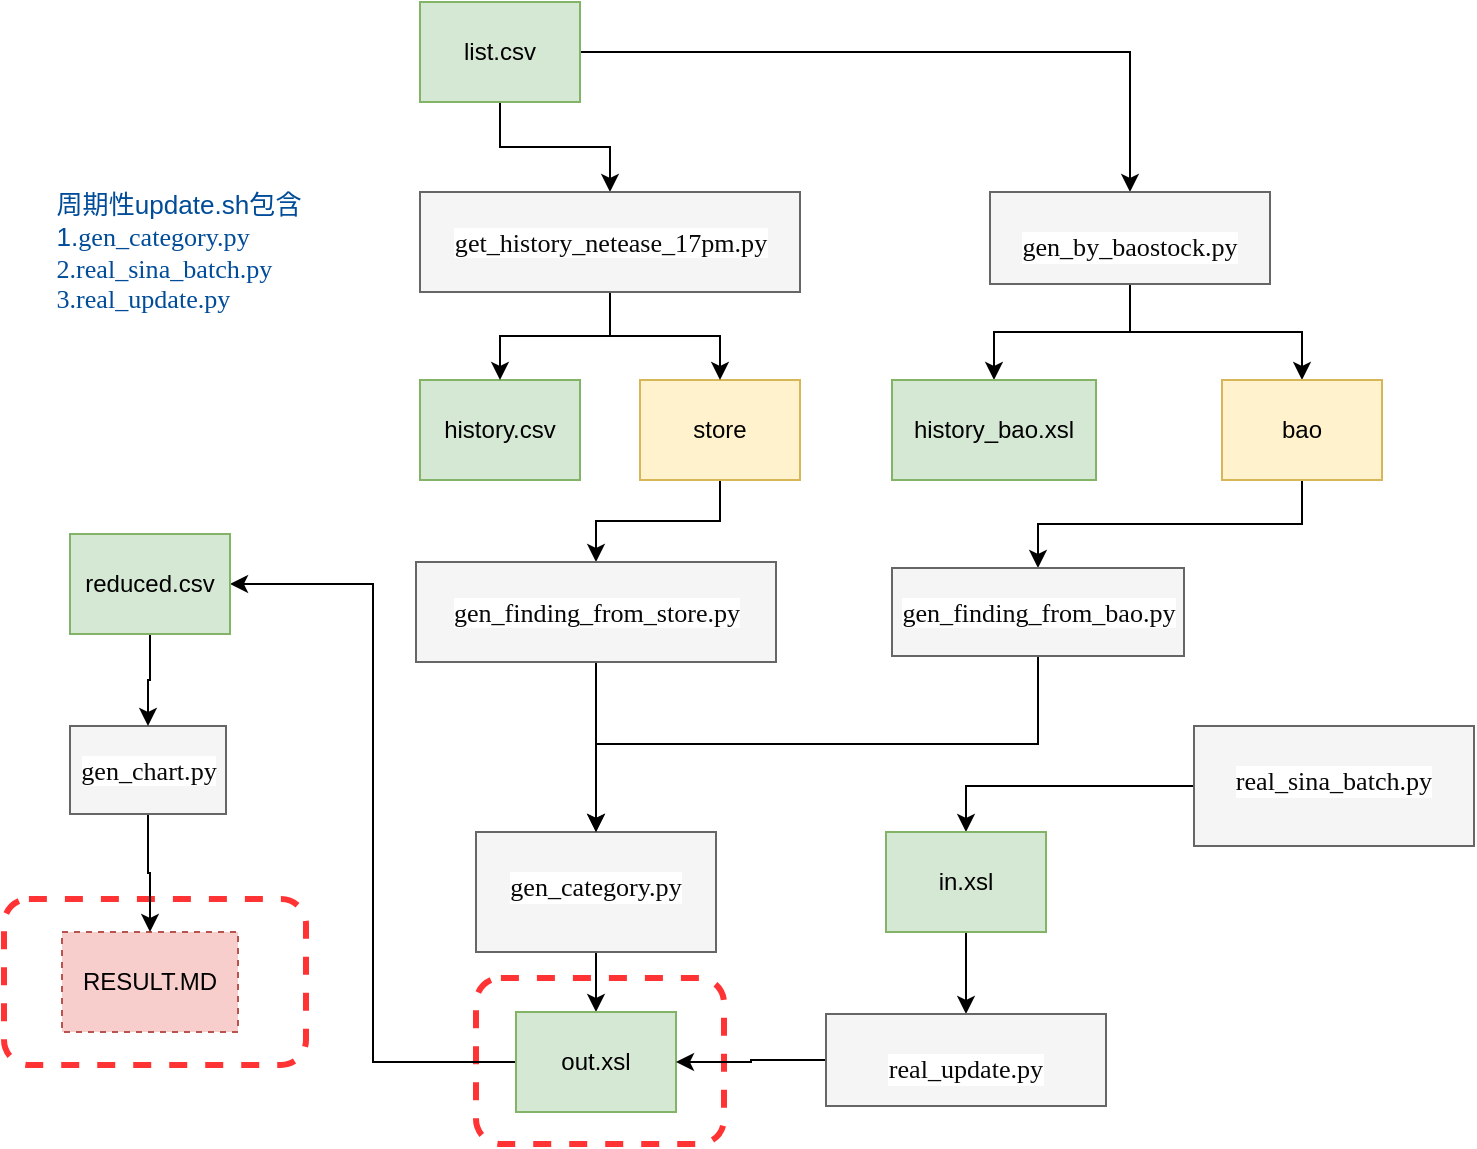 <mxfile version="14.6.13" type="device" pages="2"><diagram id="49M0BKL2xQ3SYK952rmj" name="架构"><mxGraphModel dx="909" dy="672" grid="0" gridSize="10" guides="1" tooltips="1" connect="1" arrows="1" fold="1" page="1" pageScale="1" pageWidth="4681" pageHeight="3300" math="0" shadow="0"><root><mxCell id="0"/><mxCell id="1" parent="0"/><mxCell id="21" value="" style="rounded=1;whiteSpace=wrap;html=1;dashed=1;strokeWidth=3;strokeColor=#FF3333;" parent="1" vertex="1"><mxGeometry x="318" y="529" width="124" height="83" as="geometry"/></mxCell><mxCell id="17" value="" style="rounded=1;whiteSpace=wrap;html=1;dashed=1;strokeWidth=3;strokeColor=#FF3333;" parent="1" vertex="1"><mxGeometry x="82" y="489.5" width="151" height="83" as="geometry"/></mxCell><mxCell id="23" style="edgeStyle=orthogonalEdgeStyle;rounded=0;orthogonalLoop=1;jettySize=auto;html=1;" parent="1" source="O12l0vSPh0vt8pcs6gfs-1" target="O12l0vSPh0vt8pcs6gfs-23" edge="1"><mxGeometry relative="1" as="geometry"/></mxCell><mxCell id="26" style="edgeStyle=orthogonalEdgeStyle;rounded=0;orthogonalLoop=1;jettySize=auto;html=1;exitX=1;exitY=0.5;exitDx=0;exitDy=0;entryX=0.5;entryY=0;entryDx=0;entryDy=0;" parent="1" source="O12l0vSPh0vt8pcs6gfs-1" target="18" edge="1"><mxGeometry relative="1" as="geometry"/></mxCell><mxCell id="O12l0vSPh0vt8pcs6gfs-1" value="list.csv" style="rounded=0;whiteSpace=wrap;html=1;fillColor=#d5e8d4;strokeColor=#82b366;" parent="1" vertex="1"><mxGeometry x="290" y="41" width="80" height="50" as="geometry"/></mxCell><mxCell id="O12l0vSPh0vt8pcs6gfs-2" value="&lt;pre style=&quot;background-color: #ffffff ; color: #080808 ; font-family: &amp;#34;.applesystemuifont&amp;#34; ; font-size: 9.8pt&quot;&gt;&lt;br&gt;&lt;/pre&gt;" style="text;whiteSpace=wrap;html=1;" parent="1" vertex="1"><mxGeometry x="380" y="140" width="200" height="10" as="geometry"/></mxCell><mxCell id="O12l0vSPh0vt8pcs6gfs-3" value="history.csv" style="rounded=0;whiteSpace=wrap;html=1;fillColor=#d5e8d4;strokeColor=#82b366;" parent="1" vertex="1"><mxGeometry x="290" y="230" width="80" height="50" as="geometry"/></mxCell><mxCell id="33" style="edgeStyle=orthogonalEdgeStyle;rounded=0;orthogonalLoop=1;jettySize=auto;html=1;exitX=0.5;exitY=1;exitDx=0;exitDy=0;" parent="1" source="O12l0vSPh0vt8pcs6gfs-5" target="O12l0vSPh0vt8pcs6gfs-16" edge="1"><mxGeometry relative="1" as="geometry"/></mxCell><mxCell id="O12l0vSPh0vt8pcs6gfs-5" value="store" style="rounded=0;whiteSpace=wrap;html=1;fillColor=#fff2cc;strokeColor=#d6b656;" parent="1" vertex="1"><mxGeometry x="400" y="230" width="80" height="50" as="geometry"/></mxCell><mxCell id="O12l0vSPh0vt8pcs6gfs-7" value="&lt;pre style=&quot;font-style: normal ; font-weight: 400 ; letter-spacing: normal ; text-align: left ; text-indent: 0px ; text-transform: none ; word-spacing: 0px ; background-color: rgb(255 , 255 , 255) ; color: rgb(8 , 8 , 8) ; font-family: &amp;#34;.applesystemuifont&amp;#34; ; font-size: 9.8pt&quot;&gt;&lt;br&gt;&lt;/pre&gt;" style="text;html=1;strokeColor=none;fillColor=none;align=center;verticalAlign=middle;whiteSpace=wrap;rounded=0;" parent="1" vertex="1"><mxGeometry x="410" y="160" width="40" height="20" as="geometry"/></mxCell><mxCell id="O12l0vSPh0vt8pcs6gfs-19" value="" style="edgeStyle=orthogonalEdgeStyle;rounded=0;orthogonalLoop=1;jettySize=auto;html=1;entryX=0.5;entryY=0;entryDx=0;entryDy=0;" parent="1" source="O12l0vSPh0vt8pcs6gfs-8" target="O12l0vSPh0vt8pcs6gfs-20" edge="1"><mxGeometry relative="1" as="geometry"><mxPoint x="398" y="576" as="targetPoint"/></mxGeometry></mxCell><mxCell id="O12l0vSPh0vt8pcs6gfs-8" value="&lt;pre style=&quot;background-color: #ffffff ; color: #080808 ; font-family: &amp;quot;.applesystemuifont&amp;quot; ; font-size: 9.8pt&quot;&gt;gen_category.py&lt;/pre&gt;" style="text;whiteSpace=wrap;html=1;fillColor=#f5f5f5;strokeColor=#666666;fontColor=#333333;align=center;" parent="1" vertex="1"><mxGeometry x="318" y="456" width="120" height="60" as="geometry"/></mxCell><mxCell id="35" style="edgeStyle=orthogonalEdgeStyle;rounded=0;orthogonalLoop=1;jettySize=auto;html=1;entryX=0.5;entryY=0;entryDx=0;entryDy=0;" parent="1" source="O12l0vSPh0vt8pcs6gfs-16" target="O12l0vSPh0vt8pcs6gfs-8" edge="1"><mxGeometry relative="1" as="geometry"/></mxCell><mxCell id="O12l0vSPh0vt8pcs6gfs-16" value="&lt;pre style=&quot;background-color: #ffffff ; color: #080808 ; font-family: &amp;#34;.applesystemuifont&amp;#34; ; font-size: 9.8pt&quot;&gt;gen_finding_from_store.py&lt;/pre&gt;" style="text;html=1;align=center;verticalAlign=middle;resizable=0;points=[];autosize=1;strokeColor=#666666;fillColor=#f5f5f5;fontColor=#333333;" parent="1" vertex="1"><mxGeometry x="288" y="321" width="180" height="50" as="geometry"/></mxCell><mxCell id="36" style="edgeStyle=orthogonalEdgeStyle;rounded=0;orthogonalLoop=1;jettySize=auto;html=1;entryX=1;entryY=0.5;entryDx=0;entryDy=0;" parent="1" source="O12l0vSPh0vt8pcs6gfs-20" target="11" edge="1"><mxGeometry relative="1" as="geometry"/></mxCell><mxCell id="O12l0vSPh0vt8pcs6gfs-20" value="out.xsl" style="rounded=0;whiteSpace=wrap;html=1;fillColor=#d5e8d4;strokeColor=#82b366;" parent="1" vertex="1"><mxGeometry x="338" y="546" width="80" height="50" as="geometry"/></mxCell><mxCell id="24" style="edgeStyle=orthogonalEdgeStyle;rounded=0;orthogonalLoop=1;jettySize=auto;html=1;entryX=0.5;entryY=0;entryDx=0;entryDy=0;" parent="1" source="O12l0vSPh0vt8pcs6gfs-23" target="O12l0vSPh0vt8pcs6gfs-3" edge="1"><mxGeometry relative="1" as="geometry"/></mxCell><mxCell id="25" style="edgeStyle=orthogonalEdgeStyle;rounded=0;orthogonalLoop=1;jettySize=auto;html=1;entryX=0.5;entryY=0;entryDx=0;entryDy=0;" parent="1" source="O12l0vSPh0vt8pcs6gfs-23" target="O12l0vSPh0vt8pcs6gfs-5" edge="1"><mxGeometry relative="1" as="geometry"/></mxCell><mxCell id="O12l0vSPh0vt8pcs6gfs-23" value="&lt;pre style=&quot;text-align: left ; background-color: rgb(255 , 255 , 255) ; color: rgb(8 , 8 , 8) ; font-family: &amp;#34;.applesystemuifont&amp;#34; ; font-size: 9.8pt&quot;&gt;get_history_netease_17pm.py&lt;/pre&gt;" style="text;html=1;align=center;verticalAlign=middle;resizable=0;points=[];autosize=1;strokeColor=#666666;fillColor=#f5f5f5;fontColor=#333333;" parent="1" vertex="1"><mxGeometry x="290" y="136" width="190" height="50" as="geometry"/></mxCell><mxCell id="O12l0vSPh0vt8pcs6gfs-28" value="" style="edgeStyle=orthogonalEdgeStyle;rounded=0;orthogonalLoop=1;jettySize=auto;html=1;entryX=0.5;entryY=0;entryDx=0;entryDy=0;" parent="1" source="O12l0vSPh0vt8pcs6gfs-26" target="O12l0vSPh0vt8pcs6gfs-29" edge="1"><mxGeometry relative="1" as="geometry"><mxPoint x="690" y="530" as="targetPoint"/></mxGeometry></mxCell><mxCell id="O12l0vSPh0vt8pcs6gfs-26" value="&lt;pre style=&quot;background-color: #ffffff ; color: #080808 ; font-family: &amp;quot;.applesystemuifont&amp;quot; ; font-size: 9.8pt&quot;&gt;real_sina_batch.py&lt;/pre&gt;" style="text;whiteSpace=wrap;html=1;fillColor=#f5f5f5;strokeColor=#666666;fontColor=#333333;align=center;" parent="1" vertex="1"><mxGeometry x="677" y="403" width="140" height="60" as="geometry"/></mxCell><mxCell id="6" style="edgeStyle=orthogonalEdgeStyle;rounded=0;orthogonalLoop=1;jettySize=auto;html=1;" parent="1" source="O12l0vSPh0vt8pcs6gfs-29" target="O12l0vSPh0vt8pcs6gfs-30" edge="1"><mxGeometry relative="1" as="geometry"/></mxCell><mxCell id="O12l0vSPh0vt8pcs6gfs-29" value="in.xsl" style="rounded=0;whiteSpace=wrap;html=1;fillColor=#d5e8d4;strokeColor=#82b366;" parent="1" vertex="1"><mxGeometry x="523" y="456" width="80" height="50" as="geometry"/></mxCell><mxCell id="29" style="edgeStyle=orthogonalEdgeStyle;rounded=0;orthogonalLoop=1;jettySize=auto;html=1;exitX=0;exitY=0.5;exitDx=0;exitDy=0;entryX=1;entryY=0.5;entryDx=0;entryDy=0;" parent="1" source="O12l0vSPh0vt8pcs6gfs-30" target="O12l0vSPh0vt8pcs6gfs-20" edge="1"><mxGeometry relative="1" as="geometry"/></mxCell><mxCell id="O12l0vSPh0vt8pcs6gfs-30" value="&lt;pre style=&quot;background-color: #ffffff ; color: #080808 ; font-family: &amp;#34;.applesystemuifont&amp;#34; ; font-size: 9.8pt&quot;&gt;real_update.py&lt;/pre&gt;" style="text;whiteSpace=wrap;html=1;fillColor=#f5f5f5;strokeColor=#666666;fontColor=#333333;align=center;" parent="1" vertex="1"><mxGeometry x="493" y="547" width="140" height="46" as="geometry"/></mxCell><mxCell id="O12l0vSPh0vt8pcs6gfs-36" value="&lt;div style=&quot;text-align: left&quot;&gt;&lt;br&gt;&lt;/div&gt;&lt;span style=&quot;background-color: rgb(255 , 255 , 255)&quot;&gt;&lt;div style=&quot;text-align: left&quot;&gt;&lt;font face=&quot;.applesystemuifont&quot;&gt;&lt;span style=&quot;font-size: 13.067px&quot;&gt;&lt;br&gt;&lt;/span&gt;&lt;/font&gt;&lt;/div&gt;&lt;font face=&quot;.applesystemuifont&quot;&gt;&lt;div style=&quot;text-align: left&quot;&gt;&lt;span style=&quot;font-size: 9.8pt&quot;&gt;周期性update.sh包含&lt;/span&gt;&lt;/div&gt;&lt;/font&gt;&lt;font face=&quot;.applesystemuifont&quot;&gt;&lt;div style=&quot;text-align: left&quot;&gt;&lt;span style=&quot;font-size: 9.8pt&quot;&gt;1.&lt;/span&gt;&lt;span style=&quot;font-family: &amp;#34;.applesystemuifont&amp;#34; ; font-size: 9.8pt ; text-align: center&quot;&gt;gen_category.py&lt;/span&gt;&lt;/div&gt;&lt;div style=&quot;text-align: left&quot;&gt;&lt;span style=&quot;font-family: &amp;#34;.applesystemuifont&amp;#34; ; font-size: 9.8pt ; text-align: center&quot;&gt;2.&lt;/span&gt;&lt;span style=&quot;font-family: &amp;#34;.applesystemuifont&amp;#34; ; font-size: 9.8pt ; text-align: center&quot;&gt;real_sina_batch.py&lt;/span&gt;&lt;/div&gt;&lt;div style=&quot;text-align: left&quot;&gt;&lt;span style=&quot;font-family: &amp;#34;.applesystemuifont&amp;#34; ; font-size: 9.8pt ; text-align: center&quot;&gt;3.&lt;/span&gt;&lt;span style=&quot;font-family: &amp;#34;.applesystemuifont&amp;#34; ; font-size: 9.8pt ; text-align: center&quot;&gt;real_update.py&lt;/span&gt;&lt;/div&gt;&lt;/font&gt;&lt;/span&gt;" style="text;html=1;align=center;verticalAlign=middle;resizable=0;points=[];autosize=1;strokeColor=none;fontColor=#004C99;" parent="1" vertex="1"><mxGeometry x="102" y="105" width="133" height="91" as="geometry"/></mxCell><mxCell id="5" value="RESULT.MD" style="rounded=0;whiteSpace=wrap;html=1;dashed=1;fillColor=#f8cecc;strokeColor=#b85450;" parent="1" vertex="1"><mxGeometry x="111" y="506" width="88" height="50" as="geometry"/></mxCell><mxCell id="16" style="edgeStyle=orthogonalEdgeStyle;rounded=0;orthogonalLoop=1;jettySize=auto;html=1;" parent="1" source="7" target="5" edge="1"><mxGeometry relative="1" as="geometry"/></mxCell><mxCell id="7" value="&lt;pre style=&quot;background-color: #ffffff ; color: #080808 ; font-family: &amp;#34;.applesystemuifont&amp;#34; ; font-size: 9.8pt&quot;&gt;gen_chart.py&lt;/pre&gt;" style="text;html=1;align=center;verticalAlign=middle;resizable=0;points=[];autosize=1;strokeColor=#666666;fillColor=#f5f5f5;fontColor=#333333;" parent="1" vertex="1"><mxGeometry x="115" y="403" width="78" height="44" as="geometry"/></mxCell><mxCell id="13" style="edgeStyle=orthogonalEdgeStyle;rounded=0;orthogonalLoop=1;jettySize=auto;html=1;" parent="1" source="11" target="7" edge="1"><mxGeometry relative="1" as="geometry"/></mxCell><mxCell id="11" value="reduced.csv" style="rounded=0;whiteSpace=wrap;html=1;fillColor=#d5e8d4;strokeColor=#82b366;" parent="1" vertex="1"><mxGeometry x="115" y="307" width="80" height="50" as="geometry"/></mxCell><mxCell id="20" value="" style="edgeStyle=orthogonalEdgeStyle;rounded=0;orthogonalLoop=1;jettySize=auto;html=1;" parent="1" source="18" target="19" edge="1"><mxGeometry relative="1" as="geometry"/></mxCell><mxCell id="28" style="edgeStyle=orthogonalEdgeStyle;rounded=0;orthogonalLoop=1;jettySize=auto;html=1;entryX=0.5;entryY=0;entryDx=0;entryDy=0;" parent="1" source="18" target="27" edge="1"><mxGeometry relative="1" as="geometry"/></mxCell><mxCell id="18" value="&lt;pre style=&quot;background-color: #ffffff ; color: #080808 ; font-family: &amp;#34;.applesystemuifont&amp;#34; ; font-size: 9.8pt&quot;&gt;gen_by_baostock.py&lt;/pre&gt;" style="text;whiteSpace=wrap;html=1;fillColor=#f5f5f5;strokeColor=#666666;fontColor=#333333;align=center;" parent="1" vertex="1"><mxGeometry x="575" y="136" width="140" height="46" as="geometry"/></mxCell><mxCell id="19" value="history_bao.xsl" style="rounded=0;whiteSpace=wrap;html=1;fillColor=#d5e8d4;strokeColor=#82b366;" parent="1" vertex="1"><mxGeometry x="526" y="230" width="102" height="50" as="geometry"/></mxCell><mxCell id="32" style="edgeStyle=orthogonalEdgeStyle;rounded=0;orthogonalLoop=1;jettySize=auto;html=1;exitX=0.5;exitY=1;exitDx=0;exitDy=0;" parent="1" source="27" target="31" edge="1"><mxGeometry relative="1" as="geometry"/></mxCell><mxCell id="27" value="bao" style="rounded=0;whiteSpace=wrap;html=1;fillColor=#fff2cc;strokeColor=#d6b656;" parent="1" vertex="1"><mxGeometry x="691" y="230" width="80" height="50" as="geometry"/></mxCell><mxCell id="34" style="edgeStyle=orthogonalEdgeStyle;rounded=0;orthogonalLoop=1;jettySize=auto;html=1;entryX=0.5;entryY=0;entryDx=0;entryDy=0;" parent="1" source="31" target="O12l0vSPh0vt8pcs6gfs-8" edge="1"><mxGeometry relative="1" as="geometry"><Array as="points"><mxPoint x="599" y="412"/><mxPoint x="378" y="412"/></Array></mxGeometry></mxCell><mxCell id="31" value="&lt;pre style=&quot;background-color: #ffffff ; color: #080808 ; font-family: &amp;#34;.applesystemuifont&amp;#34; ; font-size: 9.8pt&quot;&gt;gen_finding_from_bao.py&lt;/pre&gt;" style="text;html=1;align=center;verticalAlign=middle;resizable=0;points=[];autosize=1;strokeColor=#666666;fillColor=#f5f5f5;fontColor=#333333;" parent="1" vertex="1"><mxGeometry x="526" y="324" width="146" height="44" as="geometry"/></mxCell></root></mxGraphModel></diagram><diagram name="轮回" id="Z0dMWBPU9xTWIg4HfM4v"><mxGraphModel dx="618" dy="430" grid="0" gridSize="10" guides="1" tooltips="1" connect="1" arrows="1" fold="1" page="1" pageScale="1" pageWidth="4681" pageHeight="3300" math="0" shadow="0"><root><mxCell id="NnbxXauB8LlppTzdRxM3-0"/><mxCell id="NnbxXauB8LlppTzdRxM3-1" parent="NnbxXauB8LlppTzdRxM3-0"/><mxCell id="p_ZX6UtUCb0Ut0Xr4IG1-3" value="" style="edgeStyle=orthogonalEdgeStyle;rounded=0;orthogonalLoop=1;jettySize=auto;html=1;endArrow=none;endFill=0;" parent="NnbxXauB8LlppTzdRxM3-1" source="p_ZX6UtUCb0Ut0Xr4IG1-0" target="p_ZX6UtUCb0Ut0Xr4IG1-2" edge="1"><mxGeometry relative="1" as="geometry"/></mxCell><mxCell id="p_ZX6UtUCb0Ut0Xr4IG1-0" value="天宝基建9板" style="rounded=1;whiteSpace=wrap;html=1;fillColor=#e51400;fontColor=#ffffff;strokeColor=#B20000;" parent="NnbxXauB8LlppTzdRxM3-1" vertex="1"><mxGeometry x="257" y="554" width="70" height="31" as="geometry"/></mxCell><mxCell id="p_ZX6UtUCb0Ut0Xr4IG1-5" value="" style="edgeStyle=orthogonalEdgeStyle;rounded=0;orthogonalLoop=1;jettySize=auto;html=1;endArrow=none;endFill=0;" parent="NnbxXauB8LlppTzdRxM3-1" source="p_ZX6UtUCb0Ut0Xr4IG1-1" target="p_ZX6UtUCb0Ut0Xr4IG1-4" edge="1"><mxGeometry relative="1" as="geometry"/></mxCell><mxCell id="p_ZX6UtUCb0Ut0Xr4IG1-1" value="盘龙药业8板" style="rounded=1;whiteSpace=wrap;html=1;fillColor=#ffcc99;strokeColor=#36393d;" parent="NnbxXauB8LlppTzdRxM3-1" vertex="1"><mxGeometry x="322" y="327" width="70" height="31" as="geometry"/></mxCell><mxCell id="p_ZX6UtUCb0Ut0Xr4IG1-9" value="" style="edgeStyle=orthogonalEdgeStyle;rounded=0;orthogonalLoop=1;jettySize=auto;html=1;endArrow=none;endFill=0;" parent="NnbxXauB8LlppTzdRxM3-1" source="p_ZX6UtUCb0Ut0Xr4IG1-2" target="p_ZX6UtUCb0Ut0Xr4IG1-8" edge="1"><mxGeometry relative="1" as="geometry"/></mxCell><mxCell id="p_ZX6UtUCb0Ut0Xr4IG1-26" value="" style="edgeStyle=orthogonalEdgeStyle;rounded=0;orthogonalLoop=1;jettySize=auto;html=1;endArrow=none;endFill=0;" parent="NnbxXauB8LlppTzdRxM3-1" source="p_ZX6UtUCb0Ut0Xr4IG1-2" target="p_ZX6UtUCb0Ut0Xr4IG1-25" edge="1"><mxGeometry relative="1" as="geometry"/></mxCell><mxCell id="p_ZX6UtUCb0Ut0Xr4IG1-2" value="基建" style="rounded=1;whiteSpace=wrap;html=1;fillColor=#e51400;fontColor=#ffffff;strokeColor=#B20000;" parent="NnbxXauB8LlppTzdRxM3-1" vertex="1"><mxGeometry x="257" y="443" width="70" height="31" as="geometry"/></mxCell><mxCell id="p_ZX6UtUCb0Ut0Xr4IG1-7" value="" style="edgeStyle=orthogonalEdgeStyle;rounded=0;orthogonalLoop=1;jettySize=auto;html=1;endArrow=none;endFill=0;" parent="NnbxXauB8LlppTzdRxM3-1" source="p_ZX6UtUCb0Ut0Xr4IG1-4" target="p_ZX6UtUCb0Ut0Xr4IG1-6" edge="1"><mxGeometry relative="1" as="geometry"/></mxCell><mxCell id="p_ZX6UtUCb0Ut0Xr4IG1-14" style="edgeStyle=orthogonalEdgeStyle;rounded=0;orthogonalLoop=1;jettySize=auto;html=1;entryX=0;entryY=0.5;entryDx=0;entryDy=0;endArrow=none;endFill=0;" parent="NnbxXauB8LlppTzdRxM3-1" source="p_ZX6UtUCb0Ut0Xr4IG1-4" target="p_ZX6UtUCb0Ut0Xr4IG1-11" edge="1"><mxGeometry relative="1" as="geometry"><Array as="points"><mxPoint x="431" y="232"/><mxPoint x="431" y="189"/></Array></mxGeometry></mxCell><mxCell id="p_ZX6UtUCb0Ut0Xr4IG1-19" style="edgeStyle=orthogonalEdgeStyle;rounded=0;orthogonalLoop=1;jettySize=auto;html=1;entryX=1;entryY=0.5;entryDx=0;entryDy=0;endArrow=none;endFill=0;" parent="NnbxXauB8LlppTzdRxM3-1" source="p_ZX6UtUCb0Ut0Xr4IG1-4" target="p_ZX6UtUCb0Ut0Xr4IG1-17" edge="1"><mxGeometry relative="1" as="geometry"/></mxCell><mxCell id="p_ZX6UtUCb0Ut0Xr4IG1-20" style="edgeStyle=orthogonalEdgeStyle;rounded=0;orthogonalLoop=1;jettySize=auto;html=1;entryX=1;entryY=0.5;entryDx=0;entryDy=0;endArrow=none;endFill=0;" parent="NnbxXauB8LlppTzdRxM3-1" source="p_ZX6UtUCb0Ut0Xr4IG1-4" target="p_ZX6UtUCb0Ut0Xr4IG1-18" edge="1"><mxGeometry relative="1" as="geometry"/></mxCell><mxCell id="p_ZX6UtUCb0Ut0Xr4IG1-22" style="edgeStyle=orthogonalEdgeStyle;rounded=0;orthogonalLoop=1;jettySize=auto;html=1;entryX=0.01;entryY=0.581;entryDx=0;entryDy=0;entryPerimeter=0;endArrow=none;endFill=0;" parent="NnbxXauB8LlppTzdRxM3-1" source="p_ZX6UtUCb0Ut0Xr4IG1-4" target="p_ZX6UtUCb0Ut0Xr4IG1-10" edge="1"><mxGeometry relative="1" as="geometry"/></mxCell><mxCell id="p_ZX6UtUCb0Ut0Xr4IG1-4" value="医药" style="rounded=1;whiteSpace=wrap;html=1;fillColor=#ffcc99;strokeColor=#36393d;" parent="NnbxXauB8LlppTzdRxM3-1" vertex="1"><mxGeometry x="322" y="216" width="70" height="31" as="geometry"/></mxCell><mxCell id="p_ZX6UtUCb0Ut0Xr4IG1-6" value="九安医疗" style="rounded=1;whiteSpace=wrap;html=1;fillColor=#ffcc99;strokeColor=#36393d;" parent="NnbxXauB8LlppTzdRxM3-1" vertex="1"><mxGeometry x="472" y="216" width="70" height="31" as="geometry"/></mxCell><mxCell id="p_ZX6UtUCb0Ut0Xr4IG1-8" value="浙江建投" style="rounded=1;whiteSpace=wrap;html=1;fillColor=#e3c800;fontColor=#000000;strokeColor=#B09500;" parent="NnbxXauB8LlppTzdRxM3-1" vertex="1"><mxGeometry x="107" y="443" width="70" height="31" as="geometry"/></mxCell><mxCell id="p_ZX6UtUCb0Ut0Xr4IG1-10" value="龙津药业" style="rounded=1;whiteSpace=wrap;html=1;fillColor=#ffcc99;strokeColor=#36393d;" parent="NnbxXauB8LlppTzdRxM3-1" vertex="1"><mxGeometry x="472" y="259" width="70" height="31" as="geometry"/></mxCell><mxCell id="p_ZX6UtUCb0Ut0Xr4IG1-11" value="精华制药" style="rounded=1;whiteSpace=wrap;html=1;fillColor=#ffcc99;strokeColor=#36393d;" parent="NnbxXauB8LlppTzdRxM3-1" vertex="1"><mxGeometry x="470" y="173" width="70" height="31" as="geometry"/></mxCell><mxCell id="p_ZX6UtUCb0Ut0Xr4IG1-17" value="中欣氟材&lt;span style=&quot;color: rgba(0 , 0 , 0 , 0) ; font-family: monospace ; font-size: 0px&quot;&gt;%3CmxGraphModel%3E%3Croot%3E%3CmxCell%20id%3D%220%22%2F%3E%3CmxCell%20id%3D%221%22%20parent%3D%220%22%2F%3E%3CmxCell%20id%3D%222%22%20value%3D%22%E5%8C%BB%E8%8D%AF%22%20style%3D%22rounded%3D1%3BwhiteSpace%3Dwrap%3Bhtml%3D1%3BfillColor%3D%23e51400%3BfontColor%3D%23ffffff%3BstrokeColor%3D%23B20000%3B%22%20vertex%3D%221%22%20parent%3D%221%22%3E%3CmxGeometry%20x%3D%22322%22%20y%3D%22216%22%20width%3D%2270%22%20height%3D%2231%22%20as%3D%22geometry%22%2F%3E%3C%2FmxCell%3E%3C%2Froot%3E%3C%2FmxGraphModel%3E&lt;/span&gt;" style="rounded=1;whiteSpace=wrap;html=1;fillColor=#ffcc99;strokeColor=#36393d;" parent="NnbxXauB8LlppTzdRxM3-1" vertex="1"><mxGeometry x="212" y="173" width="70" height="31" as="geometry"/></mxCell><mxCell id="p_ZX6UtUCb0Ut0Xr4IG1-18" value="上海医药" style="rounded=1;whiteSpace=wrap;html=1;fillColor=#ffcc99;strokeColor=#36393d;" parent="NnbxXauB8LlppTzdRxM3-1" vertex="1"><mxGeometry x="212" y="216" width="70" height="31" as="geometry"/></mxCell><mxCell id="p_ZX6UtUCb0Ut0Xr4IG1-23" value="1" style="ellipse;whiteSpace=wrap;html=1;aspect=fixed;strokeWidth=3;strokeColor=#ae4132;fontStyle=1;fillColor=#fad9d5;" parent="NnbxXauB8LlppTzdRxM3-1" vertex="1"><mxGeometry x="287" y="330" width="28" height="28" as="geometry"/></mxCell><mxCell id="p_ZX6UtUCb0Ut0Xr4IG1-24" value="1" style="ellipse;whiteSpace=wrap;html=1;aspect=fixed;strokeWidth=3;strokeColor=#ae4132;fontStyle=1;fillColor=#fad9d5;" parent="NnbxXauB8LlppTzdRxM3-1" vertex="1"><mxGeometry x="223" y="557" width="28" height="28" as="geometry"/></mxCell><mxCell id="p_ZX6UtUCb0Ut0Xr4IG1-25" value="阳光城6板" style="rounded=1;whiteSpace=wrap;html=1;fillColor=#ffcc99;strokeColor=#36393d;" parent="NnbxXauB8LlppTzdRxM3-1" vertex="1"><mxGeometry x="407" y="443" width="70" height="31" as="geometry"/></mxCell><mxCell id="p_ZX6UtUCb0Ut0Xr4IG1-27" value="2" style="ellipse;whiteSpace=wrap;html=1;aspect=fixed;strokeWidth=3;strokeColor=#ae4132;fontStyle=1;fillColor=#fad9d5;" parent="NnbxXauB8LlppTzdRxM3-1" vertex="1"><mxGeometry x="376" y="425" width="28" height="28" as="geometry"/></mxCell></root></mxGraphModel></diagram></mxfile>